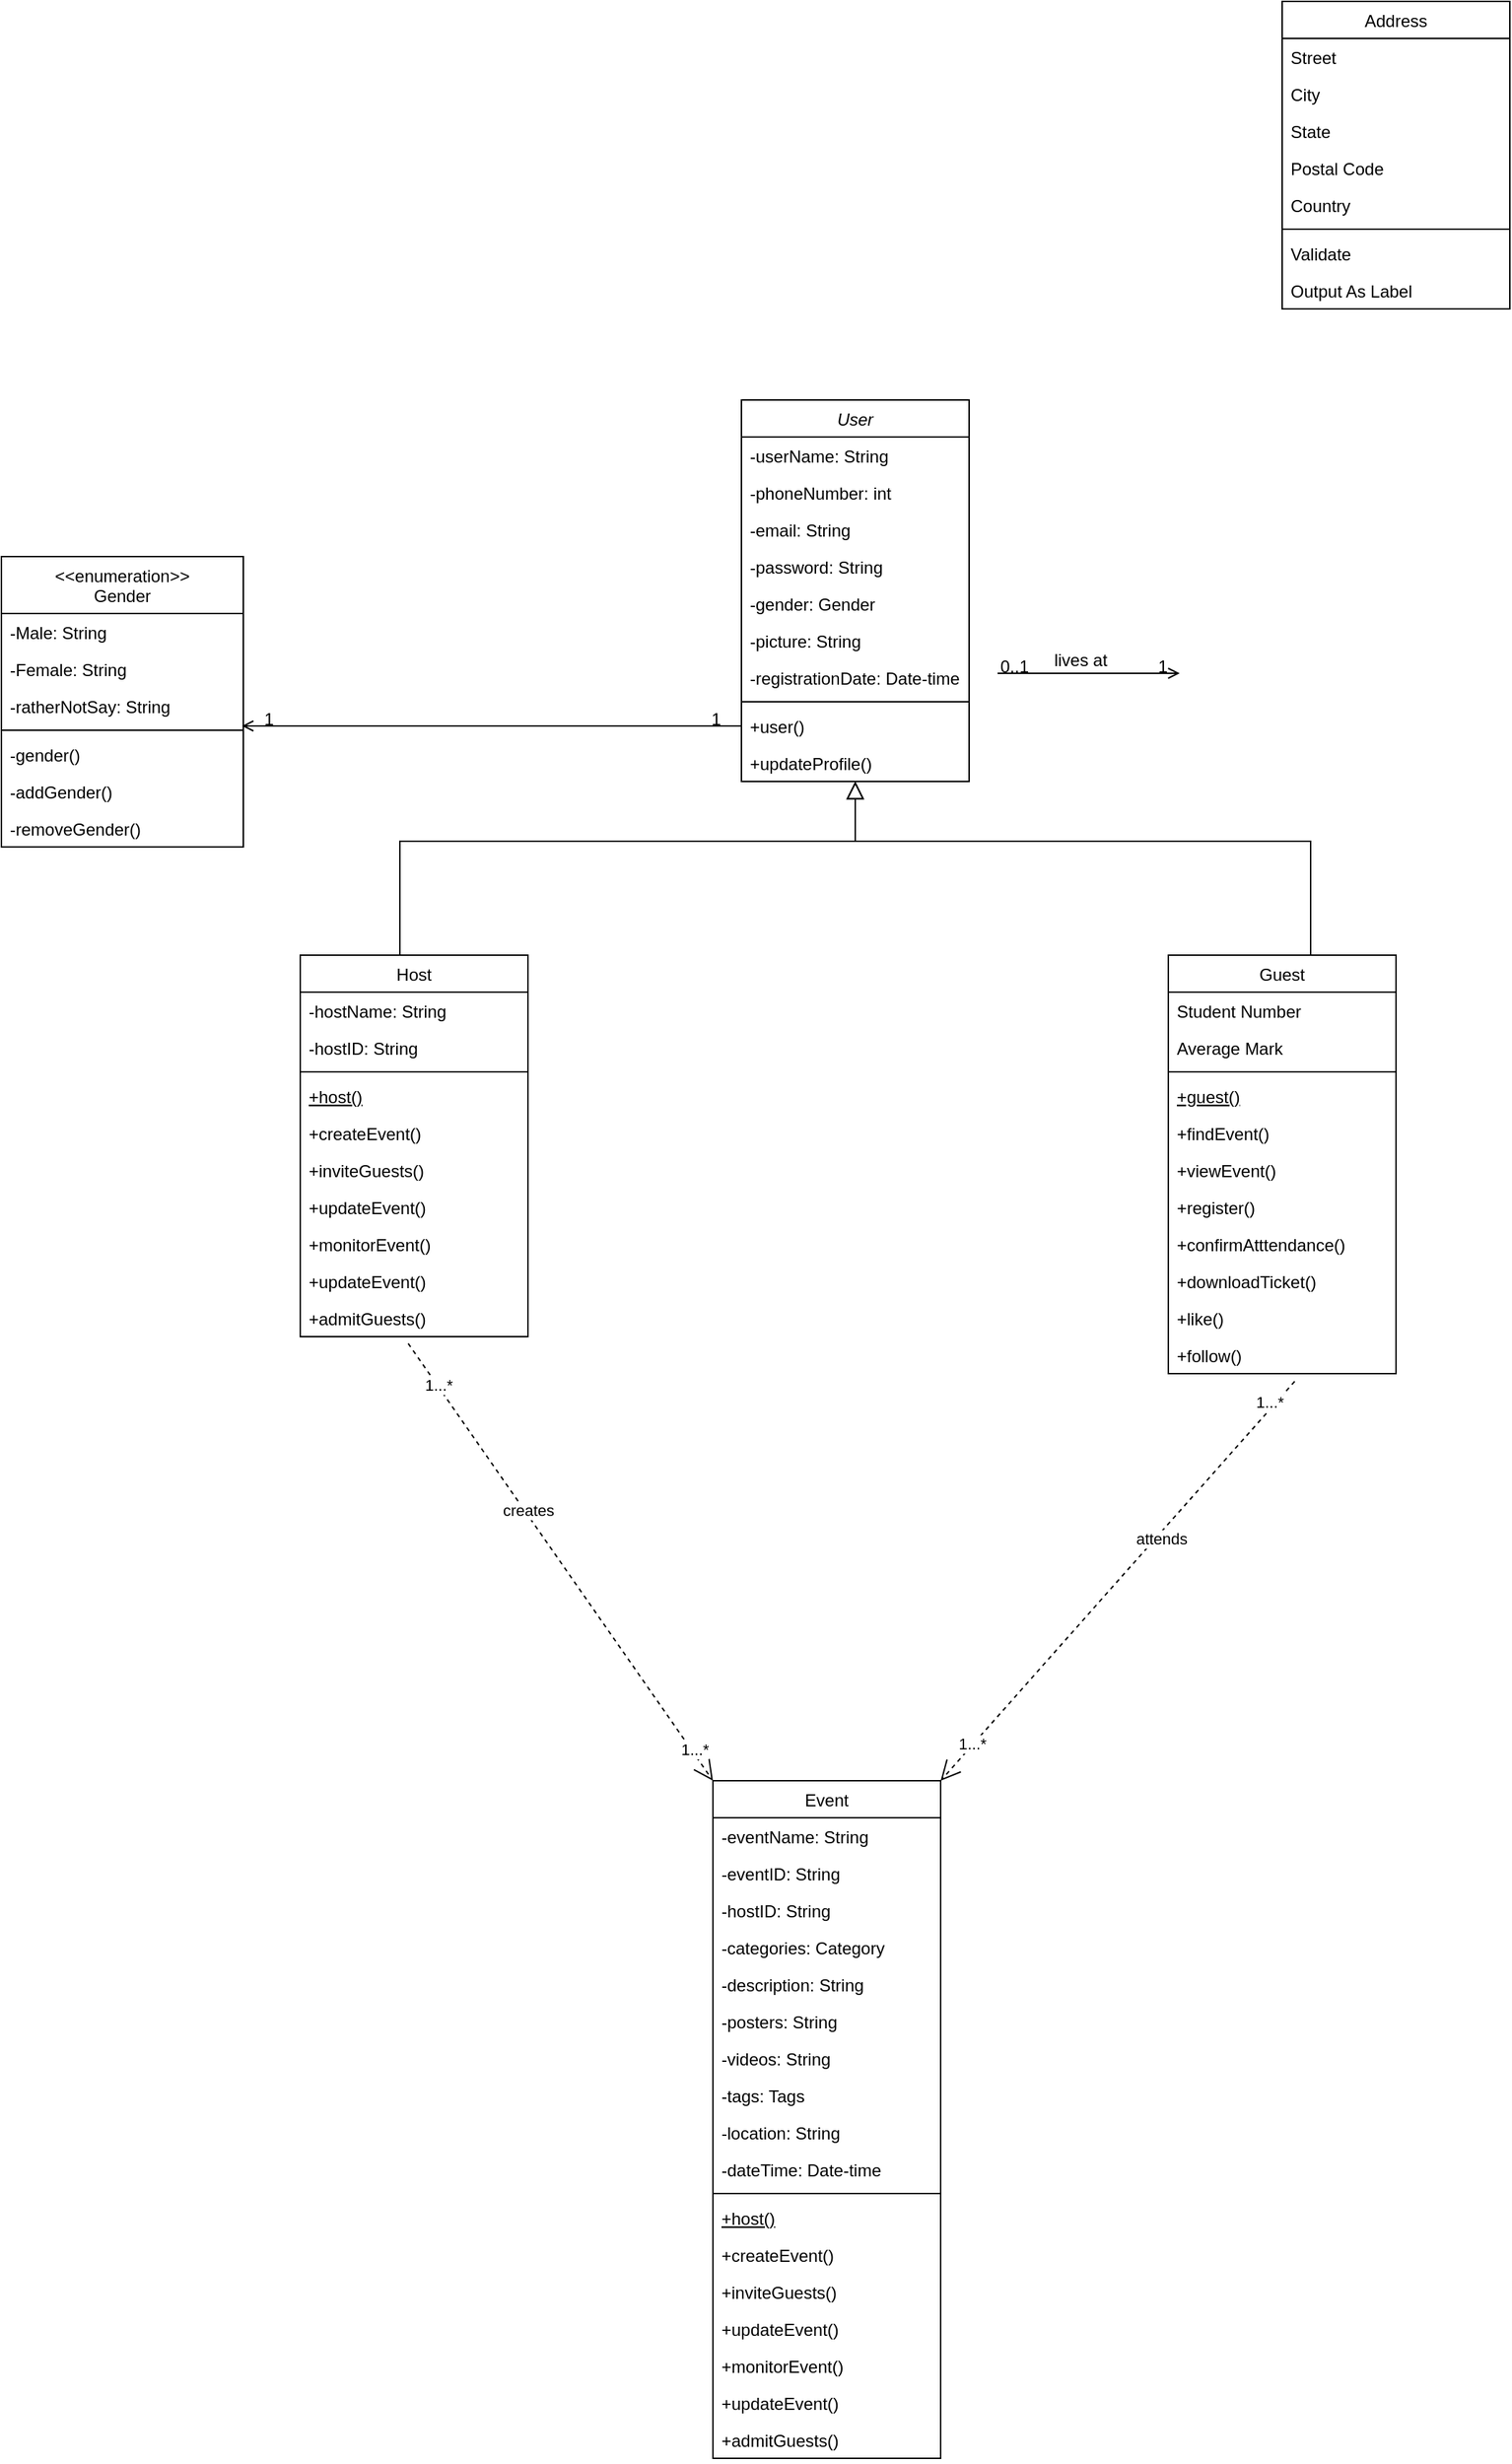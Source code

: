 <mxfile version="16.2.4" type="github">
  <diagram id="C5RBs43oDa-KdzZeNtuy" name="Page-1">
    <mxGraphModel dx="1382" dy="1613" grid="1" gridSize="10" guides="1" tooltips="1" connect="1" arrows="1" fold="1" page="1" pageScale="1" pageWidth="827" pageHeight="1169" math="0" shadow="0">
      <root>
        <mxCell id="WIyWlLk6GJQsqaUBKTNV-0" />
        <mxCell id="WIyWlLk6GJQsqaUBKTNV-1" parent="WIyWlLk6GJQsqaUBKTNV-0" />
        <mxCell id="zkfFHV4jXpPFQw0GAbJ--0" value="User" style="swimlane;fontStyle=2;align=center;verticalAlign=top;childLayout=stackLayout;horizontal=1;startSize=26;horizontalStack=0;resizeParent=1;resizeLast=0;collapsible=1;marginBottom=0;rounded=0;shadow=0;strokeWidth=1;" parent="WIyWlLk6GJQsqaUBKTNV-1" vertex="1">
          <mxGeometry x="200" y="10" width="160" height="268" as="geometry">
            <mxRectangle x="220" y="120" width="160" height="26" as="alternateBounds" />
          </mxGeometry>
        </mxCell>
        <mxCell id="zkfFHV4jXpPFQw0GAbJ--1" value="-userName: String" style="text;align=left;verticalAlign=top;spacingLeft=4;spacingRight=4;overflow=hidden;rotatable=0;points=[[0,0.5],[1,0.5]];portConstraint=eastwest;" parent="zkfFHV4jXpPFQw0GAbJ--0" vertex="1">
          <mxGeometry y="26" width="160" height="26" as="geometry" />
        </mxCell>
        <mxCell id="zkfFHV4jXpPFQw0GAbJ--2" value="-phoneNumber: int" style="text;align=left;verticalAlign=top;spacingLeft=4;spacingRight=4;overflow=hidden;rotatable=0;points=[[0,0.5],[1,0.5]];portConstraint=eastwest;rounded=0;shadow=0;html=0;" parent="zkfFHV4jXpPFQw0GAbJ--0" vertex="1">
          <mxGeometry y="52" width="160" height="26" as="geometry" />
        </mxCell>
        <mxCell id="zkfFHV4jXpPFQw0GAbJ--3" value="-email: String" style="text;align=left;verticalAlign=top;spacingLeft=4;spacingRight=4;overflow=hidden;rotatable=0;points=[[0,0.5],[1,0.5]];portConstraint=eastwest;rounded=0;shadow=0;html=0;" parent="zkfFHV4jXpPFQw0GAbJ--0" vertex="1">
          <mxGeometry y="78" width="160" height="26" as="geometry" />
        </mxCell>
        <mxCell id="bz0Mxb-PGwD2X8z17uYk-0" value="-password: String" style="text;align=left;verticalAlign=top;spacingLeft=4;spacingRight=4;overflow=hidden;rotatable=0;points=[[0,0.5],[1,0.5]];portConstraint=eastwest;rounded=0;shadow=0;html=0;" parent="zkfFHV4jXpPFQw0GAbJ--0" vertex="1">
          <mxGeometry y="104" width="160" height="26" as="geometry" />
        </mxCell>
        <mxCell id="1uMwXsfaPzwouLCAtcJJ-15" value="-gender: Gender" style="text;align=left;verticalAlign=top;spacingLeft=4;spacingRight=4;overflow=hidden;rotatable=0;points=[[0,0.5],[1,0.5]];portConstraint=eastwest;rounded=0;shadow=0;html=0;" vertex="1" parent="zkfFHV4jXpPFQw0GAbJ--0">
          <mxGeometry y="130" width="160" height="26" as="geometry" />
        </mxCell>
        <mxCell id="pIe_IOKTiwhjpXDpn5Q7-22" value="-picture: String" style="text;align=left;verticalAlign=top;spacingLeft=4;spacingRight=4;overflow=hidden;rotatable=0;points=[[0,0.5],[1,0.5]];portConstraint=eastwest;rounded=0;shadow=0;html=0;" parent="zkfFHV4jXpPFQw0GAbJ--0" vertex="1">
          <mxGeometry y="156" width="160" height="26" as="geometry" />
        </mxCell>
        <mxCell id="bz0Mxb-PGwD2X8z17uYk-1" value="-registrationDate: Date-time" style="text;align=left;verticalAlign=top;spacingLeft=4;spacingRight=4;overflow=hidden;rotatable=0;points=[[0,0.5],[1,0.5]];portConstraint=eastwest;rounded=0;shadow=0;html=0;" parent="zkfFHV4jXpPFQw0GAbJ--0" vertex="1">
          <mxGeometry y="182" width="160" height="26" as="geometry" />
        </mxCell>
        <mxCell id="zkfFHV4jXpPFQw0GAbJ--4" value="" style="line;html=1;strokeWidth=1;align=left;verticalAlign=middle;spacingTop=-1;spacingLeft=3;spacingRight=3;rotatable=0;labelPosition=right;points=[];portConstraint=eastwest;" parent="zkfFHV4jXpPFQw0GAbJ--0" vertex="1">
          <mxGeometry y="208" width="160" height="8" as="geometry" />
        </mxCell>
        <mxCell id="pIe_IOKTiwhjpXDpn5Q7-21" value="+user()" style="text;align=left;verticalAlign=top;spacingLeft=4;spacingRight=4;overflow=hidden;rotatable=0;points=[[0,0.5],[1,0.5]];portConstraint=eastwest;" parent="zkfFHV4jXpPFQw0GAbJ--0" vertex="1">
          <mxGeometry y="216" width="160" height="26" as="geometry" />
        </mxCell>
        <mxCell id="zkfFHV4jXpPFQw0GAbJ--5" value="+updateProfile()" style="text;align=left;verticalAlign=top;spacingLeft=4;spacingRight=4;overflow=hidden;rotatable=0;points=[[0,0.5],[1,0.5]];portConstraint=eastwest;" parent="zkfFHV4jXpPFQw0GAbJ--0" vertex="1">
          <mxGeometry y="242" width="160" height="26" as="geometry" />
        </mxCell>
        <mxCell id="zkfFHV4jXpPFQw0GAbJ--6" value="Host" style="swimlane;fontStyle=0;align=center;verticalAlign=top;childLayout=stackLayout;horizontal=1;startSize=26;horizontalStack=0;resizeParent=1;resizeLast=0;collapsible=1;marginBottom=0;rounded=0;shadow=0;strokeWidth=1;" parent="WIyWlLk6GJQsqaUBKTNV-1" vertex="1">
          <mxGeometry x="-110" y="400" width="160" height="268" as="geometry">
            <mxRectangle x="130" y="380" width="160" height="26" as="alternateBounds" />
          </mxGeometry>
        </mxCell>
        <mxCell id="zkfFHV4jXpPFQw0GAbJ--7" value="-hostName: String" style="text;align=left;verticalAlign=top;spacingLeft=4;spacingRight=4;overflow=hidden;rotatable=0;points=[[0,0.5],[1,0.5]];portConstraint=eastwest;" parent="zkfFHV4jXpPFQw0GAbJ--6" vertex="1">
          <mxGeometry y="26" width="160" height="26" as="geometry" />
        </mxCell>
        <mxCell id="zkfFHV4jXpPFQw0GAbJ--8" value="-hostID: String" style="text;align=left;verticalAlign=top;spacingLeft=4;spacingRight=4;overflow=hidden;rotatable=0;points=[[0,0.5],[1,0.5]];portConstraint=eastwest;rounded=0;shadow=0;html=0;" parent="zkfFHV4jXpPFQw0GAbJ--6" vertex="1">
          <mxGeometry y="52" width="160" height="26" as="geometry" />
        </mxCell>
        <mxCell id="zkfFHV4jXpPFQw0GAbJ--9" value="" style="line;html=1;strokeWidth=1;align=left;verticalAlign=middle;spacingTop=-1;spacingLeft=3;spacingRight=3;rotatable=0;labelPosition=right;points=[];portConstraint=eastwest;" parent="zkfFHV4jXpPFQw0GAbJ--6" vertex="1">
          <mxGeometry y="78" width="160" height="8" as="geometry" />
        </mxCell>
        <mxCell id="zkfFHV4jXpPFQw0GAbJ--10" value="+host()" style="text;align=left;verticalAlign=top;spacingLeft=4;spacingRight=4;overflow=hidden;rotatable=0;points=[[0,0.5],[1,0.5]];portConstraint=eastwest;fontStyle=4" parent="zkfFHV4jXpPFQw0GAbJ--6" vertex="1">
          <mxGeometry y="86" width="160" height="26" as="geometry" />
        </mxCell>
        <mxCell id="zkfFHV4jXpPFQw0GAbJ--11" value="+createEvent()" style="text;align=left;verticalAlign=top;spacingLeft=4;spacingRight=4;overflow=hidden;rotatable=0;points=[[0,0.5],[1,0.5]];portConstraint=eastwest;" parent="zkfFHV4jXpPFQw0GAbJ--6" vertex="1">
          <mxGeometry y="112" width="160" height="26" as="geometry" />
        </mxCell>
        <mxCell id="1uMwXsfaPzwouLCAtcJJ-1" value="+inviteGuests()" style="text;align=left;verticalAlign=top;spacingLeft=4;spacingRight=4;overflow=hidden;rotatable=0;points=[[0,0.5],[1,0.5]];portConstraint=eastwest;" vertex="1" parent="zkfFHV4jXpPFQw0GAbJ--6">
          <mxGeometry y="138" width="160" height="26" as="geometry" />
        </mxCell>
        <mxCell id="pIe_IOKTiwhjpXDpn5Q7-11" value="+updateEvent()" style="text;align=left;verticalAlign=top;spacingLeft=4;spacingRight=4;overflow=hidden;rotatable=0;points=[[0,0.5],[1,0.5]];portConstraint=eastwest;" parent="zkfFHV4jXpPFQw0GAbJ--6" vertex="1">
          <mxGeometry y="164" width="160" height="26" as="geometry" />
        </mxCell>
        <mxCell id="pIe_IOKTiwhjpXDpn5Q7-12" value="+monitorEvent()" style="text;align=left;verticalAlign=top;spacingLeft=4;spacingRight=4;overflow=hidden;rotatable=0;points=[[0,0.5],[1,0.5]];portConstraint=eastwest;" parent="zkfFHV4jXpPFQw0GAbJ--6" vertex="1">
          <mxGeometry y="190" width="160" height="26" as="geometry" />
        </mxCell>
        <mxCell id="pIe_IOKTiwhjpXDpn5Q7-13" value="+updateEvent()" style="text;align=left;verticalAlign=top;spacingLeft=4;spacingRight=4;overflow=hidden;rotatable=0;points=[[0,0.5],[1,0.5]];portConstraint=eastwest;" parent="zkfFHV4jXpPFQw0GAbJ--6" vertex="1">
          <mxGeometry y="216" width="160" height="26" as="geometry" />
        </mxCell>
        <mxCell id="pIe_IOKTiwhjpXDpn5Q7-14" value="+admitGuests()" style="text;align=left;verticalAlign=top;spacingLeft=4;spacingRight=4;overflow=hidden;rotatable=0;points=[[0,0.5],[1,0.5]];portConstraint=eastwest;" parent="zkfFHV4jXpPFQw0GAbJ--6" vertex="1">
          <mxGeometry y="242" width="160" height="26" as="geometry" />
        </mxCell>
        <mxCell id="zkfFHV4jXpPFQw0GAbJ--12" value="" style="endArrow=block;endSize=10;endFill=0;shadow=0;strokeWidth=1;rounded=0;edgeStyle=elbowEdgeStyle;elbow=vertical;" parent="WIyWlLk6GJQsqaUBKTNV-1" source="zkfFHV4jXpPFQw0GAbJ--6" target="zkfFHV4jXpPFQw0GAbJ--0" edge="1">
          <mxGeometry width="160" relative="1" as="geometry">
            <mxPoint x="200" y="203" as="sourcePoint" />
            <mxPoint x="200" y="203" as="targetPoint" />
            <Array as="points">
              <mxPoint x="-40" y="320" />
              <mxPoint x="-50" y="310" />
            </Array>
          </mxGeometry>
        </mxCell>
        <mxCell id="zkfFHV4jXpPFQw0GAbJ--16" value="" style="endArrow=block;endSize=10;endFill=0;shadow=0;strokeWidth=1;rounded=0;edgeStyle=elbowEdgeStyle;elbow=vertical;startArrow=none;" parent="WIyWlLk6GJQsqaUBKTNV-1" source="pIe_IOKTiwhjpXDpn5Q7-0" target="zkfFHV4jXpPFQw0GAbJ--0" edge="1">
          <mxGeometry width="160" relative="1" as="geometry">
            <mxPoint x="410" y="360" as="sourcePoint" />
            <mxPoint x="310" y="271" as="targetPoint" />
            <Array as="points">
              <mxPoint x="600" y="320" />
              <mxPoint x="560" y="320" />
            </Array>
          </mxGeometry>
        </mxCell>
        <mxCell id="zkfFHV4jXpPFQw0GAbJ--17" value="Address" style="swimlane;fontStyle=0;align=center;verticalAlign=top;childLayout=stackLayout;horizontal=1;startSize=26;horizontalStack=0;resizeParent=1;resizeLast=0;collapsible=1;marginBottom=0;rounded=0;shadow=0;strokeWidth=1;" parent="WIyWlLk6GJQsqaUBKTNV-1" vertex="1">
          <mxGeometry x="580" y="-270" width="160" height="216" as="geometry">
            <mxRectangle x="550" y="140" width="160" height="26" as="alternateBounds" />
          </mxGeometry>
        </mxCell>
        <mxCell id="zkfFHV4jXpPFQw0GAbJ--18" value="Street" style="text;align=left;verticalAlign=top;spacingLeft=4;spacingRight=4;overflow=hidden;rotatable=0;points=[[0,0.5],[1,0.5]];portConstraint=eastwest;" parent="zkfFHV4jXpPFQw0GAbJ--17" vertex="1">
          <mxGeometry y="26" width="160" height="26" as="geometry" />
        </mxCell>
        <mxCell id="zkfFHV4jXpPFQw0GAbJ--19" value="City" style="text;align=left;verticalAlign=top;spacingLeft=4;spacingRight=4;overflow=hidden;rotatable=0;points=[[0,0.5],[1,0.5]];portConstraint=eastwest;rounded=0;shadow=0;html=0;" parent="zkfFHV4jXpPFQw0GAbJ--17" vertex="1">
          <mxGeometry y="52" width="160" height="26" as="geometry" />
        </mxCell>
        <mxCell id="zkfFHV4jXpPFQw0GAbJ--20" value="State" style="text;align=left;verticalAlign=top;spacingLeft=4;spacingRight=4;overflow=hidden;rotatable=0;points=[[0,0.5],[1,0.5]];portConstraint=eastwest;rounded=0;shadow=0;html=0;" parent="zkfFHV4jXpPFQw0GAbJ--17" vertex="1">
          <mxGeometry y="78" width="160" height="26" as="geometry" />
        </mxCell>
        <mxCell id="zkfFHV4jXpPFQw0GAbJ--21" value="Postal Code" style="text;align=left;verticalAlign=top;spacingLeft=4;spacingRight=4;overflow=hidden;rotatable=0;points=[[0,0.5],[1,0.5]];portConstraint=eastwest;rounded=0;shadow=0;html=0;" parent="zkfFHV4jXpPFQw0GAbJ--17" vertex="1">
          <mxGeometry y="104" width="160" height="26" as="geometry" />
        </mxCell>
        <mxCell id="zkfFHV4jXpPFQw0GAbJ--22" value="Country" style="text;align=left;verticalAlign=top;spacingLeft=4;spacingRight=4;overflow=hidden;rotatable=0;points=[[0,0.5],[1,0.5]];portConstraint=eastwest;rounded=0;shadow=0;html=0;" parent="zkfFHV4jXpPFQw0GAbJ--17" vertex="1">
          <mxGeometry y="130" width="160" height="26" as="geometry" />
        </mxCell>
        <mxCell id="zkfFHV4jXpPFQw0GAbJ--23" value="" style="line;html=1;strokeWidth=1;align=left;verticalAlign=middle;spacingTop=-1;spacingLeft=3;spacingRight=3;rotatable=0;labelPosition=right;points=[];portConstraint=eastwest;" parent="zkfFHV4jXpPFQw0GAbJ--17" vertex="1">
          <mxGeometry y="156" width="160" height="8" as="geometry" />
        </mxCell>
        <mxCell id="zkfFHV4jXpPFQw0GAbJ--24" value="Validate" style="text;align=left;verticalAlign=top;spacingLeft=4;spacingRight=4;overflow=hidden;rotatable=0;points=[[0,0.5],[1,0.5]];portConstraint=eastwest;" parent="zkfFHV4jXpPFQw0GAbJ--17" vertex="1">
          <mxGeometry y="164" width="160" height="26" as="geometry" />
        </mxCell>
        <mxCell id="zkfFHV4jXpPFQw0GAbJ--25" value="Output As Label" style="text;align=left;verticalAlign=top;spacingLeft=4;spacingRight=4;overflow=hidden;rotatable=0;points=[[0,0.5],[1,0.5]];portConstraint=eastwest;" parent="zkfFHV4jXpPFQw0GAbJ--17" vertex="1">
          <mxGeometry y="190" width="160" height="26" as="geometry" />
        </mxCell>
        <mxCell id="zkfFHV4jXpPFQw0GAbJ--26" value="" style="endArrow=open;shadow=0;strokeWidth=1;rounded=0;endFill=1;edgeStyle=elbowEdgeStyle;elbow=vertical;" parent="WIyWlLk6GJQsqaUBKTNV-1" edge="1">
          <mxGeometry x="0.5" y="41" relative="1" as="geometry">
            <mxPoint x="380" y="202" as="sourcePoint" />
            <mxPoint x="508" y="202" as="targetPoint" />
            <mxPoint x="-40" y="32" as="offset" />
          </mxGeometry>
        </mxCell>
        <mxCell id="zkfFHV4jXpPFQw0GAbJ--27" value="0..1" style="resizable=0;align=left;verticalAlign=bottom;labelBackgroundColor=none;fontSize=12;" parent="zkfFHV4jXpPFQw0GAbJ--26" connectable="0" vertex="1">
          <mxGeometry x="-1" relative="1" as="geometry">
            <mxPoint y="4" as="offset" />
          </mxGeometry>
        </mxCell>
        <mxCell id="zkfFHV4jXpPFQw0GAbJ--28" value="1" style="resizable=0;align=right;verticalAlign=bottom;labelBackgroundColor=none;fontSize=12;" parent="zkfFHV4jXpPFQw0GAbJ--26" connectable="0" vertex="1">
          <mxGeometry x="1" relative="1" as="geometry">
            <mxPoint x="-7" y="4" as="offset" />
          </mxGeometry>
        </mxCell>
        <mxCell id="zkfFHV4jXpPFQw0GAbJ--29" value="lives at" style="text;html=1;resizable=0;points=[];;align=center;verticalAlign=middle;labelBackgroundColor=none;rounded=0;shadow=0;strokeWidth=1;fontSize=12;" parent="zkfFHV4jXpPFQw0GAbJ--26" vertex="1" connectable="0">
          <mxGeometry x="0.5" y="49" relative="1" as="geometry">
            <mxPoint x="-38" y="40" as="offset" />
          </mxGeometry>
        </mxCell>
        <mxCell id="pIe_IOKTiwhjpXDpn5Q7-0" value="Guest" style="swimlane;fontStyle=0;align=center;verticalAlign=top;childLayout=stackLayout;horizontal=1;startSize=26;horizontalStack=0;resizeParent=1;resizeLast=0;collapsible=1;marginBottom=0;rounded=0;shadow=0;strokeWidth=1;" parent="WIyWlLk6GJQsqaUBKTNV-1" vertex="1">
          <mxGeometry x="500" y="400" width="160" height="294" as="geometry">
            <mxRectangle x="130" y="380" width="160" height="26" as="alternateBounds" />
          </mxGeometry>
        </mxCell>
        <mxCell id="pIe_IOKTiwhjpXDpn5Q7-1" value="Student Number" style="text;align=left;verticalAlign=top;spacingLeft=4;spacingRight=4;overflow=hidden;rotatable=0;points=[[0,0.5],[1,0.5]];portConstraint=eastwest;" parent="pIe_IOKTiwhjpXDpn5Q7-0" vertex="1">
          <mxGeometry y="26" width="160" height="26" as="geometry" />
        </mxCell>
        <mxCell id="pIe_IOKTiwhjpXDpn5Q7-2" value="Average Mark" style="text;align=left;verticalAlign=top;spacingLeft=4;spacingRight=4;overflow=hidden;rotatable=0;points=[[0,0.5],[1,0.5]];portConstraint=eastwest;rounded=0;shadow=0;html=0;" parent="pIe_IOKTiwhjpXDpn5Q7-0" vertex="1">
          <mxGeometry y="52" width="160" height="26" as="geometry" />
        </mxCell>
        <mxCell id="pIe_IOKTiwhjpXDpn5Q7-3" value="" style="line;html=1;strokeWidth=1;align=left;verticalAlign=middle;spacingTop=-1;spacingLeft=3;spacingRight=3;rotatable=0;labelPosition=right;points=[];portConstraint=eastwest;" parent="pIe_IOKTiwhjpXDpn5Q7-0" vertex="1">
          <mxGeometry y="78" width="160" height="8" as="geometry" />
        </mxCell>
        <mxCell id="pIe_IOKTiwhjpXDpn5Q7-4" value="+guest()" style="text;align=left;verticalAlign=top;spacingLeft=4;spacingRight=4;overflow=hidden;rotatable=0;points=[[0,0.5],[1,0.5]];portConstraint=eastwest;fontStyle=4" parent="pIe_IOKTiwhjpXDpn5Q7-0" vertex="1">
          <mxGeometry y="86" width="160" height="26" as="geometry" />
        </mxCell>
        <mxCell id="pIe_IOKTiwhjpXDpn5Q7-5" value="+findEvent()" style="text;align=left;verticalAlign=top;spacingLeft=4;spacingRight=4;overflow=hidden;rotatable=0;points=[[0,0.5],[1,0.5]];portConstraint=eastwest;" parent="pIe_IOKTiwhjpXDpn5Q7-0" vertex="1">
          <mxGeometry y="112" width="160" height="26" as="geometry" />
        </mxCell>
        <mxCell id="pIe_IOKTiwhjpXDpn5Q7-15" value="+viewEvent()" style="text;align=left;verticalAlign=top;spacingLeft=4;spacingRight=4;overflow=hidden;rotatable=0;points=[[0,0.5],[1,0.5]];portConstraint=eastwest;" parent="pIe_IOKTiwhjpXDpn5Q7-0" vertex="1">
          <mxGeometry y="138" width="160" height="26" as="geometry" />
        </mxCell>
        <mxCell id="pIe_IOKTiwhjpXDpn5Q7-16" value="+register()" style="text;align=left;verticalAlign=top;spacingLeft=4;spacingRight=4;overflow=hidden;rotatable=0;points=[[0,0.5],[1,0.5]];portConstraint=eastwest;" parent="pIe_IOKTiwhjpXDpn5Q7-0" vertex="1">
          <mxGeometry y="164" width="160" height="26" as="geometry" />
        </mxCell>
        <mxCell id="pIe_IOKTiwhjpXDpn5Q7-17" value="+confirmAtttendance()" style="text;align=left;verticalAlign=top;spacingLeft=4;spacingRight=4;overflow=hidden;rotatable=0;points=[[0,0.5],[1,0.5]];portConstraint=eastwest;" parent="pIe_IOKTiwhjpXDpn5Q7-0" vertex="1">
          <mxGeometry y="190" width="160" height="26" as="geometry" />
        </mxCell>
        <mxCell id="pIe_IOKTiwhjpXDpn5Q7-18" value="+downloadTicket()" style="text;align=left;verticalAlign=top;spacingLeft=4;spacingRight=4;overflow=hidden;rotatable=0;points=[[0,0.5],[1,0.5]];portConstraint=eastwest;" parent="pIe_IOKTiwhjpXDpn5Q7-0" vertex="1">
          <mxGeometry y="216" width="160" height="26" as="geometry" />
        </mxCell>
        <mxCell id="pIe_IOKTiwhjpXDpn5Q7-19" value="+like()" style="text;align=left;verticalAlign=top;spacingLeft=4;spacingRight=4;overflow=hidden;rotatable=0;points=[[0,0.5],[1,0.5]];portConstraint=eastwest;" parent="pIe_IOKTiwhjpXDpn5Q7-0" vertex="1">
          <mxGeometry y="242" width="160" height="26" as="geometry" />
        </mxCell>
        <mxCell id="pIe_IOKTiwhjpXDpn5Q7-20" value="+follow()" style="text;align=left;verticalAlign=top;spacingLeft=4;spacingRight=4;overflow=hidden;rotatable=0;points=[[0,0.5],[1,0.5]];portConstraint=eastwest;" parent="pIe_IOKTiwhjpXDpn5Q7-0" vertex="1">
          <mxGeometry y="268" width="160" height="26" as="geometry" />
        </mxCell>
        <mxCell id="1uMwXsfaPzwouLCAtcJJ-2" value="Event" style="swimlane;fontStyle=0;align=center;verticalAlign=top;childLayout=stackLayout;horizontal=1;startSize=26;horizontalStack=0;resizeParent=1;resizeLast=0;collapsible=1;marginBottom=0;rounded=0;shadow=0;strokeWidth=1;" vertex="1" parent="WIyWlLk6GJQsqaUBKTNV-1">
          <mxGeometry x="180" y="980" width="160" height="476" as="geometry">
            <mxRectangle x="130" y="380" width="160" height="26" as="alternateBounds" />
          </mxGeometry>
        </mxCell>
        <mxCell id="1uMwXsfaPzwouLCAtcJJ-3" value="-eventName: String" style="text;align=left;verticalAlign=top;spacingLeft=4;spacingRight=4;overflow=hidden;rotatable=0;points=[[0,0.5],[1,0.5]];portConstraint=eastwest;" vertex="1" parent="1uMwXsfaPzwouLCAtcJJ-2">
          <mxGeometry y="26" width="160" height="26" as="geometry" />
        </mxCell>
        <mxCell id="1uMwXsfaPzwouLCAtcJJ-4" value="-eventID: String" style="text;align=left;verticalAlign=top;spacingLeft=4;spacingRight=4;overflow=hidden;rotatable=0;points=[[0,0.5],[1,0.5]];portConstraint=eastwest;rounded=0;shadow=0;html=0;" vertex="1" parent="1uMwXsfaPzwouLCAtcJJ-2">
          <mxGeometry y="52" width="160" height="26" as="geometry" />
        </mxCell>
        <mxCell id="1uMwXsfaPzwouLCAtcJJ-25" value="-hostID: String" style="text;align=left;verticalAlign=top;spacingLeft=4;spacingRight=4;overflow=hidden;rotatable=0;points=[[0,0.5],[1,0.5]];portConstraint=eastwest;rounded=0;shadow=0;html=0;" vertex="1" parent="1uMwXsfaPzwouLCAtcJJ-2">
          <mxGeometry y="78" width="160" height="26" as="geometry" />
        </mxCell>
        <mxCell id="1uMwXsfaPzwouLCAtcJJ-29" value="-categories: Category" style="text;align=left;verticalAlign=top;spacingLeft=4;spacingRight=4;overflow=hidden;rotatable=0;points=[[0,0.5],[1,0.5]];portConstraint=eastwest;rounded=0;shadow=0;html=0;" vertex="1" parent="1uMwXsfaPzwouLCAtcJJ-2">
          <mxGeometry y="104" width="160" height="26" as="geometry" />
        </mxCell>
        <mxCell id="1uMwXsfaPzwouLCAtcJJ-30" value="-description: String" style="text;align=left;verticalAlign=top;spacingLeft=4;spacingRight=4;overflow=hidden;rotatable=0;points=[[0,0.5],[1,0.5]];portConstraint=eastwest;rounded=0;shadow=0;html=0;" vertex="1" parent="1uMwXsfaPzwouLCAtcJJ-2">
          <mxGeometry y="130" width="160" height="26" as="geometry" />
        </mxCell>
        <mxCell id="1uMwXsfaPzwouLCAtcJJ-26" value="-posters: String" style="text;align=left;verticalAlign=top;spacingLeft=4;spacingRight=4;overflow=hidden;rotatable=0;points=[[0,0.5],[1,0.5]];portConstraint=eastwest;rounded=0;shadow=0;html=0;" vertex="1" parent="1uMwXsfaPzwouLCAtcJJ-2">
          <mxGeometry y="156" width="160" height="26" as="geometry" />
        </mxCell>
        <mxCell id="1uMwXsfaPzwouLCAtcJJ-27" value="-videos: String" style="text;align=left;verticalAlign=top;spacingLeft=4;spacingRight=4;overflow=hidden;rotatable=0;points=[[0,0.5],[1,0.5]];portConstraint=eastwest;rounded=0;shadow=0;html=0;" vertex="1" parent="1uMwXsfaPzwouLCAtcJJ-2">
          <mxGeometry y="182" width="160" height="26" as="geometry" />
        </mxCell>
        <mxCell id="1uMwXsfaPzwouLCAtcJJ-28" value="-tags: Tags" style="text;align=left;verticalAlign=top;spacingLeft=4;spacingRight=4;overflow=hidden;rotatable=0;points=[[0,0.5],[1,0.5]];portConstraint=eastwest;rounded=0;shadow=0;html=0;" vertex="1" parent="1uMwXsfaPzwouLCAtcJJ-2">
          <mxGeometry y="208" width="160" height="26" as="geometry" />
        </mxCell>
        <mxCell id="1uMwXsfaPzwouLCAtcJJ-31" value="-location: String" style="text;align=left;verticalAlign=top;spacingLeft=4;spacingRight=4;overflow=hidden;rotatable=0;points=[[0,0.5],[1,0.5]];portConstraint=eastwest;rounded=0;shadow=0;html=0;" vertex="1" parent="1uMwXsfaPzwouLCAtcJJ-2">
          <mxGeometry y="234" width="160" height="26" as="geometry" />
        </mxCell>
        <mxCell id="1uMwXsfaPzwouLCAtcJJ-51" value="-dateTime: Date-time" style="text;align=left;verticalAlign=top;spacingLeft=4;spacingRight=4;overflow=hidden;rotatable=0;points=[[0,0.5],[1,0.5]];portConstraint=eastwest;rounded=0;shadow=0;html=0;" vertex="1" parent="1uMwXsfaPzwouLCAtcJJ-2">
          <mxGeometry y="260" width="160" height="26" as="geometry" />
        </mxCell>
        <mxCell id="1uMwXsfaPzwouLCAtcJJ-5" value="" style="line;html=1;strokeWidth=1;align=left;verticalAlign=middle;spacingTop=-1;spacingLeft=3;spacingRight=3;rotatable=0;labelPosition=right;points=[];portConstraint=eastwest;" vertex="1" parent="1uMwXsfaPzwouLCAtcJJ-2">
          <mxGeometry y="286" width="160" height="8" as="geometry" />
        </mxCell>
        <mxCell id="1uMwXsfaPzwouLCAtcJJ-6" value="+host()" style="text;align=left;verticalAlign=top;spacingLeft=4;spacingRight=4;overflow=hidden;rotatable=0;points=[[0,0.5],[1,0.5]];portConstraint=eastwest;fontStyle=4" vertex="1" parent="1uMwXsfaPzwouLCAtcJJ-2">
          <mxGeometry y="294" width="160" height="26" as="geometry" />
        </mxCell>
        <mxCell id="1uMwXsfaPzwouLCAtcJJ-7" value="+createEvent()" style="text;align=left;verticalAlign=top;spacingLeft=4;spacingRight=4;overflow=hidden;rotatable=0;points=[[0,0.5],[1,0.5]];portConstraint=eastwest;" vertex="1" parent="1uMwXsfaPzwouLCAtcJJ-2">
          <mxGeometry y="320" width="160" height="26" as="geometry" />
        </mxCell>
        <mxCell id="1uMwXsfaPzwouLCAtcJJ-8" value="+inviteGuests()" style="text;align=left;verticalAlign=top;spacingLeft=4;spacingRight=4;overflow=hidden;rotatable=0;points=[[0,0.5],[1,0.5]];portConstraint=eastwest;" vertex="1" parent="1uMwXsfaPzwouLCAtcJJ-2">
          <mxGeometry y="346" width="160" height="26" as="geometry" />
        </mxCell>
        <mxCell id="1uMwXsfaPzwouLCAtcJJ-9" value="+updateEvent()" style="text;align=left;verticalAlign=top;spacingLeft=4;spacingRight=4;overflow=hidden;rotatable=0;points=[[0,0.5],[1,0.5]];portConstraint=eastwest;" vertex="1" parent="1uMwXsfaPzwouLCAtcJJ-2">
          <mxGeometry y="372" width="160" height="26" as="geometry" />
        </mxCell>
        <mxCell id="1uMwXsfaPzwouLCAtcJJ-10" value="+monitorEvent()" style="text;align=left;verticalAlign=top;spacingLeft=4;spacingRight=4;overflow=hidden;rotatable=0;points=[[0,0.5],[1,0.5]];portConstraint=eastwest;" vertex="1" parent="1uMwXsfaPzwouLCAtcJJ-2">
          <mxGeometry y="398" width="160" height="26" as="geometry" />
        </mxCell>
        <mxCell id="1uMwXsfaPzwouLCAtcJJ-11" value="+updateEvent()" style="text;align=left;verticalAlign=top;spacingLeft=4;spacingRight=4;overflow=hidden;rotatable=0;points=[[0,0.5],[1,0.5]];portConstraint=eastwest;" vertex="1" parent="1uMwXsfaPzwouLCAtcJJ-2">
          <mxGeometry y="424" width="160" height="26" as="geometry" />
        </mxCell>
        <mxCell id="1uMwXsfaPzwouLCAtcJJ-12" value="+admitGuests()" style="text;align=left;verticalAlign=top;spacingLeft=4;spacingRight=4;overflow=hidden;rotatable=0;points=[[0,0.5],[1,0.5]];portConstraint=eastwest;" vertex="1" parent="1uMwXsfaPzwouLCAtcJJ-2">
          <mxGeometry y="450" width="160" height="26" as="geometry" />
        </mxCell>
        <mxCell id="1uMwXsfaPzwouLCAtcJJ-16" value="" style="endArrow=open;endSize=12;dashed=1;html=1;rounded=0;exitX=0.474;exitY=1.185;exitDx=0;exitDy=0;exitPerimeter=0;entryX=0;entryY=0;entryDx=0;entryDy=0;" edge="1" parent="WIyWlLk6GJQsqaUBKTNV-1" source="pIe_IOKTiwhjpXDpn5Q7-14" target="1uMwXsfaPzwouLCAtcJJ-2">
          <mxGeometry width="160" relative="1" as="geometry">
            <mxPoint x="120" y="750" as="sourcePoint" />
            <mxPoint x="280" y="750" as="targetPoint" />
          </mxGeometry>
        </mxCell>
        <mxCell id="1uMwXsfaPzwouLCAtcJJ-17" value="creates" style="edgeLabel;html=1;align=center;verticalAlign=middle;resizable=0;points=[];" vertex="1" connectable="0" parent="1uMwXsfaPzwouLCAtcJJ-16">
          <mxGeometry x="0.087" y="-5" relative="1" as="geometry">
            <mxPoint x="-28" y="-53" as="offset" />
          </mxGeometry>
        </mxCell>
        <mxCell id="1uMwXsfaPzwouLCAtcJJ-20" value="1...*" style="edgeLabel;html=1;align=center;verticalAlign=middle;resizable=0;points=[];" vertex="1" connectable="0" parent="1uMwXsfaPzwouLCAtcJJ-16">
          <mxGeometry x="-0.932" y="1" relative="1" as="geometry">
            <mxPoint x="13" y="19" as="offset" />
          </mxGeometry>
        </mxCell>
        <mxCell id="1uMwXsfaPzwouLCAtcJJ-21" value="1...*" style="edgeLabel;html=1;align=center;verticalAlign=middle;resizable=0;points=[];" vertex="1" connectable="0" parent="1uMwXsfaPzwouLCAtcJJ-16">
          <mxGeometry x="0.861" y="2" relative="1" as="geometry">
            <mxPoint as="offset" />
          </mxGeometry>
        </mxCell>
        <mxCell id="1uMwXsfaPzwouLCAtcJJ-18" value="" style="endArrow=open;endSize=12;dashed=1;html=1;rounded=0;exitX=0.555;exitY=1.21;exitDx=0;exitDy=0;exitPerimeter=0;entryX=1;entryY=0;entryDx=0;entryDy=0;" edge="1" parent="WIyWlLk6GJQsqaUBKTNV-1" source="pIe_IOKTiwhjpXDpn5Q7-20" target="1uMwXsfaPzwouLCAtcJJ-2">
          <mxGeometry width="160" relative="1" as="geometry">
            <mxPoint x="400.0" y="694" as="sourcePoint" />
            <mxPoint x="614.16" y="1001.19" as="targetPoint" />
          </mxGeometry>
        </mxCell>
        <mxCell id="1uMwXsfaPzwouLCAtcJJ-19" value="attends" style="edgeLabel;html=1;align=center;verticalAlign=middle;resizable=0;points=[];" vertex="1" connectable="0" parent="1uMwXsfaPzwouLCAtcJJ-18">
          <mxGeometry x="0.087" y="-5" relative="1" as="geometry">
            <mxPoint x="45" y="-39" as="offset" />
          </mxGeometry>
        </mxCell>
        <mxCell id="1uMwXsfaPzwouLCAtcJJ-22" value="1...*" style="edgeLabel;html=1;align=center;verticalAlign=middle;resizable=0;points=[];" vertex="1" connectable="0" parent="1uMwXsfaPzwouLCAtcJJ-18">
          <mxGeometry x="-0.877" y="-4" relative="1" as="geometry">
            <mxPoint as="offset" />
          </mxGeometry>
        </mxCell>
        <mxCell id="1uMwXsfaPzwouLCAtcJJ-23" value="1...*" style="edgeLabel;html=1;align=center;verticalAlign=middle;resizable=0;points=[];" vertex="1" connectable="0" parent="1uMwXsfaPzwouLCAtcJJ-18">
          <mxGeometry x="0.819" y="-1" relative="1" as="geometry">
            <mxPoint as="offset" />
          </mxGeometry>
        </mxCell>
        <mxCell id="1uMwXsfaPzwouLCAtcJJ-35" value="&lt;&lt;enumeration&gt;&gt;&#xa;Gender" style="swimlane;fontStyle=0;align=center;verticalAlign=top;childLayout=stackLayout;horizontal=1;startSize=40;horizontalStack=0;resizeParent=1;resizeLast=0;collapsible=1;marginBottom=0;rounded=0;shadow=0;strokeWidth=1;" vertex="1" parent="WIyWlLk6GJQsqaUBKTNV-1">
          <mxGeometry x="-320" y="120" width="170" height="204" as="geometry">
            <mxRectangle x="550" y="140" width="160" height="26" as="alternateBounds" />
          </mxGeometry>
        </mxCell>
        <mxCell id="1uMwXsfaPzwouLCAtcJJ-36" value="-Male: String" style="text;align=left;verticalAlign=top;spacingLeft=4;spacingRight=4;overflow=hidden;rotatable=0;points=[[0,0.5],[1,0.5]];portConstraint=eastwest;" vertex="1" parent="1uMwXsfaPzwouLCAtcJJ-35">
          <mxGeometry y="40" width="170" height="26" as="geometry" />
        </mxCell>
        <mxCell id="1uMwXsfaPzwouLCAtcJJ-37" value="-Female: String" style="text;align=left;verticalAlign=top;spacingLeft=4;spacingRight=4;overflow=hidden;rotatable=0;points=[[0,0.5],[1,0.5]];portConstraint=eastwest;rounded=0;shadow=0;html=0;" vertex="1" parent="1uMwXsfaPzwouLCAtcJJ-35">
          <mxGeometry y="66" width="170" height="26" as="geometry" />
        </mxCell>
        <mxCell id="1uMwXsfaPzwouLCAtcJJ-38" value="-ratherNotSay: String" style="text;align=left;verticalAlign=top;spacingLeft=4;spacingRight=4;overflow=hidden;rotatable=0;points=[[0,0.5],[1,0.5]];portConstraint=eastwest;rounded=0;shadow=0;html=0;" vertex="1" parent="1uMwXsfaPzwouLCAtcJJ-35">
          <mxGeometry y="92" width="170" height="26" as="geometry" />
        </mxCell>
        <mxCell id="1uMwXsfaPzwouLCAtcJJ-41" value="" style="line;html=1;strokeWidth=1;align=left;verticalAlign=middle;spacingTop=-1;spacingLeft=3;spacingRight=3;rotatable=0;labelPosition=right;points=[];portConstraint=eastwest;" vertex="1" parent="1uMwXsfaPzwouLCAtcJJ-35">
          <mxGeometry y="118" width="170" height="8" as="geometry" />
        </mxCell>
        <mxCell id="1uMwXsfaPzwouLCAtcJJ-42" value="-gender()" style="text;align=left;verticalAlign=top;spacingLeft=4;spacingRight=4;overflow=hidden;rotatable=0;points=[[0,0.5],[1,0.5]];portConstraint=eastwest;" vertex="1" parent="1uMwXsfaPzwouLCAtcJJ-35">
          <mxGeometry y="126" width="170" height="26" as="geometry" />
        </mxCell>
        <mxCell id="1uMwXsfaPzwouLCAtcJJ-43" value="-addGender()" style="text;align=left;verticalAlign=top;spacingLeft=4;spacingRight=4;overflow=hidden;rotatable=0;points=[[0,0.5],[1,0.5]];portConstraint=eastwest;" vertex="1" parent="1uMwXsfaPzwouLCAtcJJ-35">
          <mxGeometry y="152" width="170" height="26" as="geometry" />
        </mxCell>
        <mxCell id="1uMwXsfaPzwouLCAtcJJ-45" value="-removeGender()" style="text;align=left;verticalAlign=top;spacingLeft=4;spacingRight=4;overflow=hidden;rotatable=0;points=[[0,0.5],[1,0.5]];portConstraint=eastwest;" vertex="1" parent="1uMwXsfaPzwouLCAtcJJ-35">
          <mxGeometry y="178" width="170" height="26" as="geometry" />
        </mxCell>
        <mxCell id="1uMwXsfaPzwouLCAtcJJ-46" value="" style="endArrow=open;shadow=0;strokeWidth=1;rounded=0;endFill=1;edgeStyle=elbowEdgeStyle;elbow=vertical;exitX=0;exitY=0.5;exitDx=0;exitDy=0;entryX=0.994;entryY=1.033;entryDx=0;entryDy=0;entryPerimeter=0;" edge="1" parent="WIyWlLk6GJQsqaUBKTNV-1" source="pIe_IOKTiwhjpXDpn5Q7-21" target="1uMwXsfaPzwouLCAtcJJ-38">
          <mxGeometry x="0.5" y="41" relative="1" as="geometry">
            <mxPoint x="160" y="239" as="sourcePoint" />
            <mxPoint x="-90" y="239" as="targetPoint" />
            <mxPoint x="-40" y="32" as="offset" />
            <Array as="points">
              <mxPoint x="-60" y="239" />
              <mxPoint x="-140" y="239" />
            </Array>
          </mxGeometry>
        </mxCell>
        <mxCell id="1uMwXsfaPzwouLCAtcJJ-47" value="1" style="resizable=0;align=left;verticalAlign=bottom;labelBackgroundColor=none;fontSize=12;" connectable="0" vertex="1" parent="1uMwXsfaPzwouLCAtcJJ-46">
          <mxGeometry x="-1" relative="1" as="geometry">
            <mxPoint x="-23" y="4" as="offset" />
          </mxGeometry>
        </mxCell>
        <mxCell id="1uMwXsfaPzwouLCAtcJJ-48" value="1" style="resizable=0;align=right;verticalAlign=bottom;labelBackgroundColor=none;fontSize=12;" connectable="0" vertex="1" parent="1uMwXsfaPzwouLCAtcJJ-46">
          <mxGeometry x="1" relative="1" as="geometry">
            <mxPoint x="24" y="4" as="offset" />
          </mxGeometry>
        </mxCell>
      </root>
    </mxGraphModel>
  </diagram>
</mxfile>
